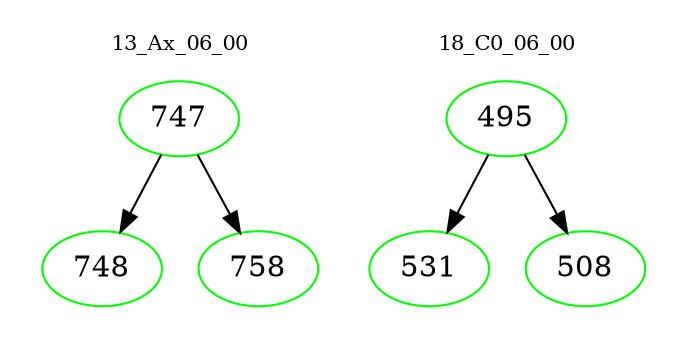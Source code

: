 digraph{
subgraph cluster_0 {
color = white
label = "13_Ax_06_00";
fontsize=10;
T0_747 [label="747", color="green"]
T0_747 -> T0_748 [color="black"]
T0_748 [label="748", color="green"]
T0_747 -> T0_758 [color="black"]
T0_758 [label="758", color="green"]
}
subgraph cluster_1 {
color = white
label = "18_C0_06_00";
fontsize=10;
T1_495 [label="495", color="green"]
T1_495 -> T1_531 [color="black"]
T1_531 [label="531", color="green"]
T1_495 -> T1_508 [color="black"]
T1_508 [label="508", color="green"]
}
}
